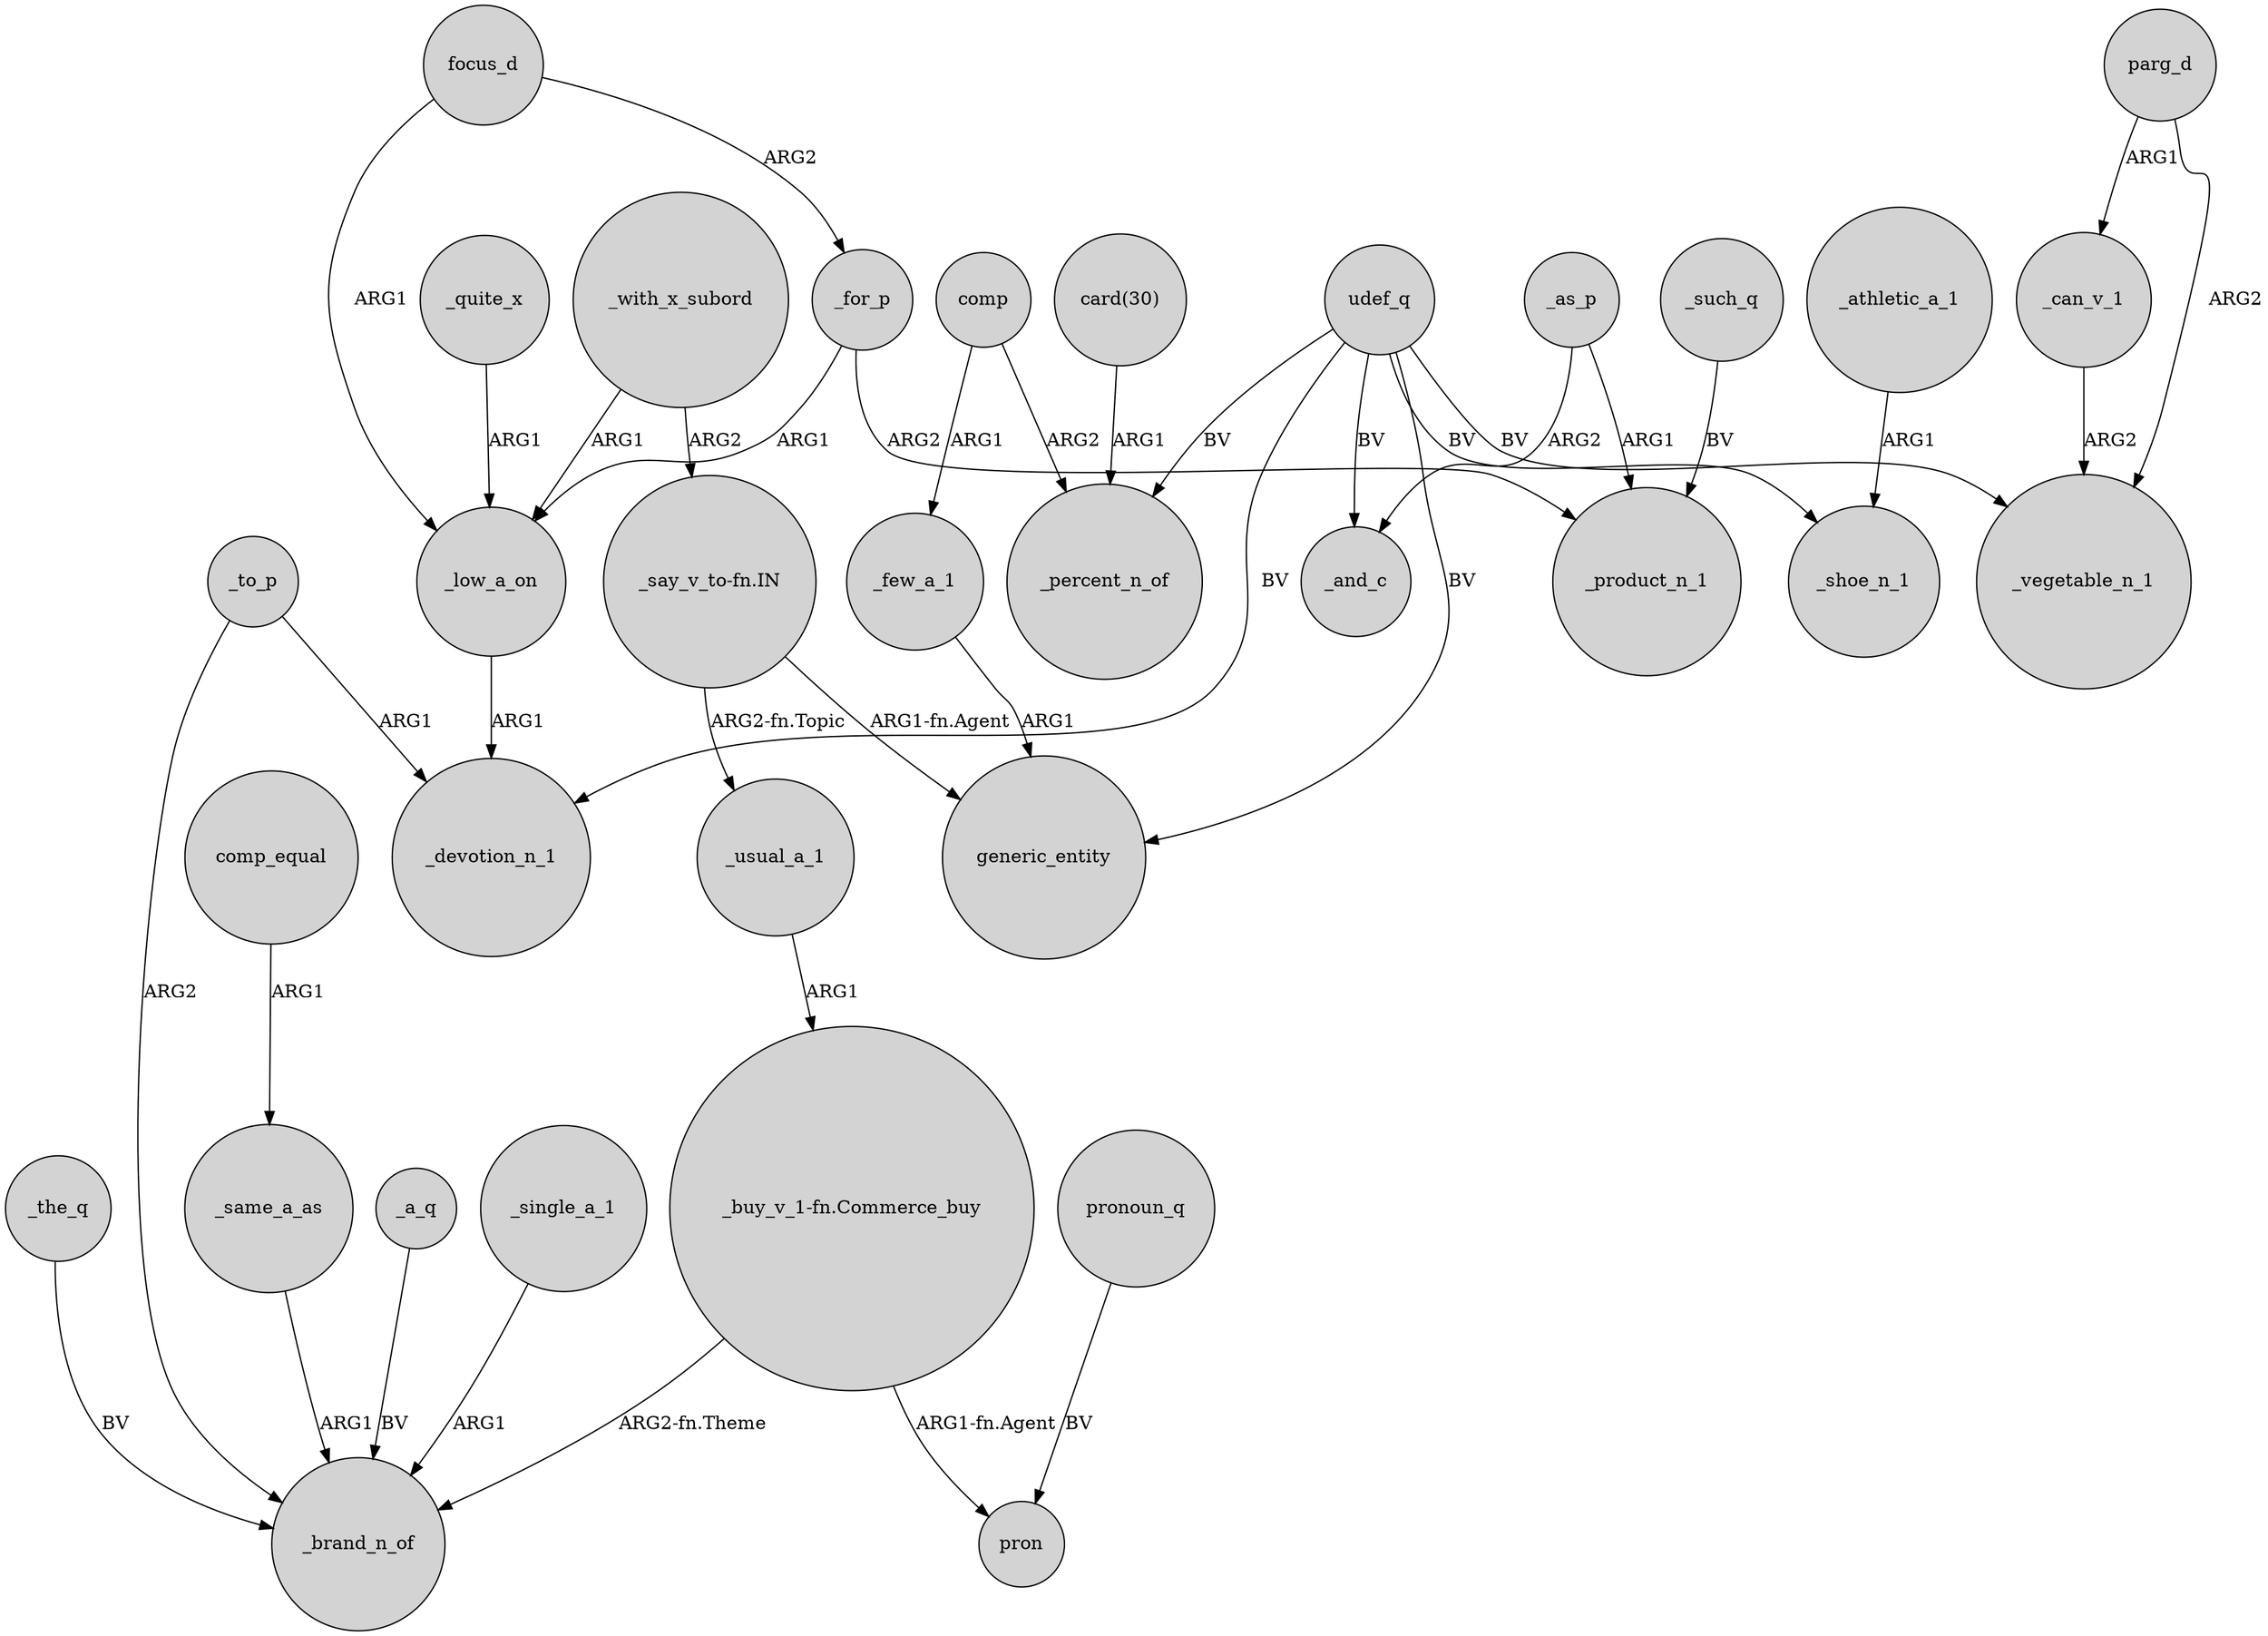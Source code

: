 digraph {
	node [shape=circle style=filled]
	_with_x_subord -> _low_a_on [label=ARG1]
	_to_p -> _brand_n_of [label=ARG2]
	"_say_v_to-fn.IN" -> generic_entity [label="ARG1-fn.Agent"]
	udef_q -> generic_entity [label=BV]
	_can_v_1 -> _vegetable_n_1 [label=ARG2]
	_low_a_on -> _devotion_n_1 [label=ARG1]
	_the_q -> _brand_n_of [label=BV]
	comp -> _percent_n_of [label=ARG2]
	"_buy_v_1-fn.Commerce_buy" -> pron [label="ARG1-fn.Agent"]
	"_buy_v_1-fn.Commerce_buy" -> _brand_n_of [label="ARG2-fn.Theme"]
	_for_p -> _product_n_1 [label=ARG2]
	"_say_v_to-fn.IN" -> _usual_a_1 [label="ARG2-fn.Topic"]
	"card(30)" -> _percent_n_of [label=ARG1]
	parg_d -> _vegetable_n_1 [label=ARG2]
	udef_q -> _devotion_n_1 [label=BV]
	_quite_x -> _low_a_on [label=ARG1]
	focus_d -> _for_p [label=ARG2]
	_such_q -> _product_n_1 [label=BV]
	_as_p -> _product_n_1 [label=ARG1]
	_same_a_as -> _brand_n_of [label=ARG1]
	parg_d -> _can_v_1 [label=ARG1]
	comp -> _few_a_1 [label=ARG1]
	pronoun_q -> pron [label=BV]
	_with_x_subord -> "_say_v_to-fn.IN" [label=ARG2]
	comp_equal -> _same_a_as [label=ARG1]
	focus_d -> _low_a_on [label=ARG1]
	_a_q -> _brand_n_of [label=BV]
	_usual_a_1 -> "_buy_v_1-fn.Commerce_buy" [label=ARG1]
	_to_p -> _devotion_n_1 [label=ARG1]
	_as_p -> _and_c [label=ARG2]
	_for_p -> _low_a_on [label=ARG1]
	udef_q -> _vegetable_n_1 [label=BV]
	udef_q -> _shoe_n_1 [label=BV]
	udef_q -> _percent_n_of [label=BV]
	_athletic_a_1 -> _shoe_n_1 [label=ARG1]
	_single_a_1 -> _brand_n_of [label=ARG1]
	udef_q -> _and_c [label=BV]
	_few_a_1 -> generic_entity [label=ARG1]
}
